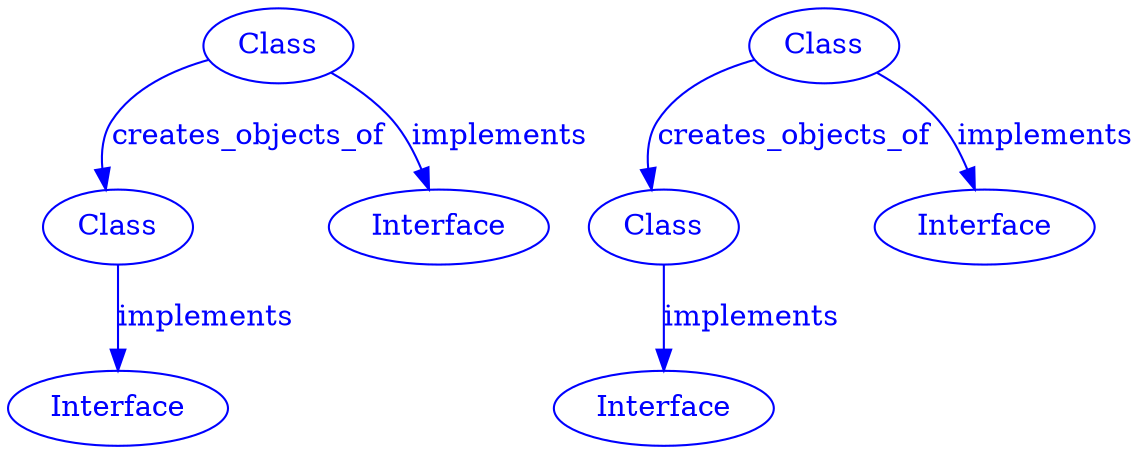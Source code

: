 
digraph SubdueGraph {
  15 [label="Class",color=blue,fontcolor=blue];
  25 [label="Interface",color=blue,fontcolor=blue];
  34 [label="Class",color=blue,fontcolor=blue];
  54 [label="Interface",color=blue,fontcolor=blue];
  34 -> 25 [label="implements",color=blue,fontcolor=blue];
  15 -> 54 [label="implements",color=blue,fontcolor=blue];
  15 -> 34 [label="creates_objects_of",color=blue,fontcolor=blue];
  26 [label="Interface",color=blue,fontcolor=blue];
  39 [label="Class",color=blue,fontcolor=blue];
  41 [label="Class",color=blue,fontcolor=blue];
  43 [label="Interface",color=blue,fontcolor=blue];
  39 -> 43 [label="implements",color=blue,fontcolor=blue];
  41 -> 26 [label="implements",color=blue,fontcolor=blue];
  39 -> 41 [label="creates_objects_of",color=blue,fontcolor=blue];
}
